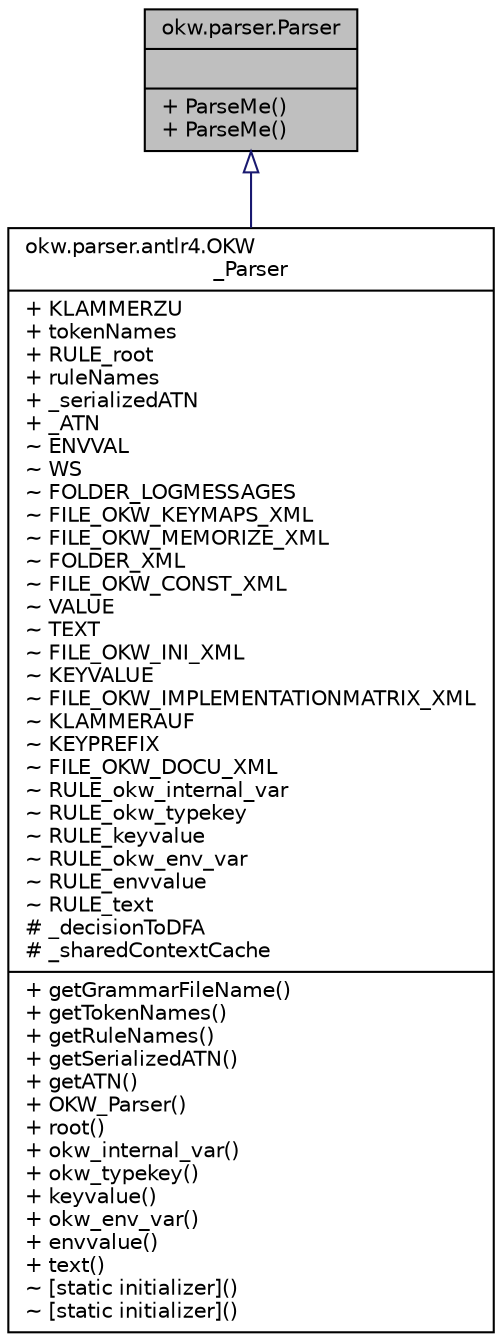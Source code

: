 digraph "okw.parser.Parser"
{
 // INTERACTIVE_SVG=YES
  edge [fontname="Helvetica",fontsize="10",labelfontname="Helvetica",labelfontsize="10"];
  node [fontname="Helvetica",fontsize="10",shape=record];
  Node0 [label="{okw.parser.Parser\n||+ ParseMe()\l+ ParseMe()\l}",height=0.2,width=0.4,color="black", fillcolor="grey75", style="filled", fontcolor="black"];
  Node0 -> Node1 [dir="back",color="midnightblue",fontsize="10",style="solid",arrowtail="onormal",fontname="Helvetica"];
  Node1 [label="{okw.parser.antlr4.OKW\l_Parser\n|+ KLAMMERZU\l+ tokenNames\l+ RULE_root\l+ ruleNames\l+ _serializedATN\l+ _ATN\l~ ENVVAL\l~ WS\l~ FOLDER_LOGMESSAGES\l~ FILE_OKW_KEYMAPS_XML\l~ FILE_OKW_MEMORIZE_XML\l~ FOLDER_XML\l~ FILE_OKW_CONST_XML\l~ VALUE\l~ TEXT\l~ FILE_OKW_INI_XML\l~ KEYVALUE\l~ FILE_OKW_IMPLEMENTATIONMATRIX_XML\l~ KLAMMERAUF\l~ KEYPREFIX\l~ FILE_OKW_DOCU_XML\l~ RULE_okw_internal_var\l~ RULE_okw_typekey\l~ RULE_keyvalue\l~ RULE_okw_env_var\l~ RULE_envvalue\l~ RULE_text\l# _decisionToDFA\l# _sharedContextCache\l|+ getGrammarFileName()\l+ getTokenNames()\l+ getRuleNames()\l+ getSerializedATN()\l+ getATN()\l+ OKW_Parser()\l+ root()\l+ okw_internal_var()\l+ okw_typekey()\l+ keyvalue()\l+ okw_env_var()\l+ envvalue()\l+ text()\l~ [static initializer]()\l~ [static initializer]()\l}",height=0.2,width=0.4,color="black", fillcolor="white", style="filled",URL="$classokw_1_1parser_1_1antlr4_1_1_o_k_w___parser.html"];
}
